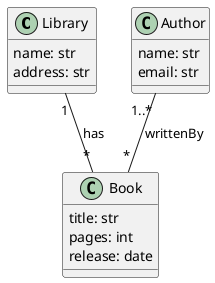 @startuml
class Library {
  name: str
  address: str
}

class Book {
  title: str
  pages: int
  release: date
}

class Author {
  name: str
  email: str
}

Library "1" -- "*" Book : has
Author "1..*" -- "*" Book : writtenBy
@enduml